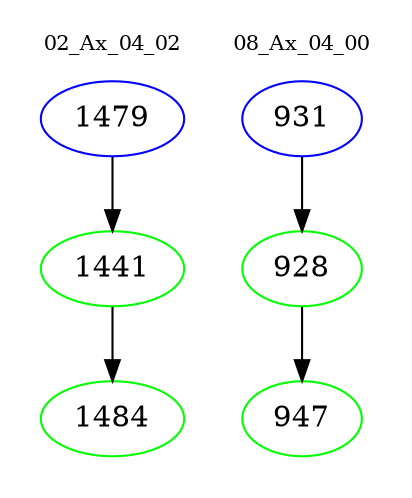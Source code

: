 digraph{
subgraph cluster_0 {
color = white
label = "02_Ax_04_02";
fontsize=10;
T0_1479 [label="1479", color="blue"]
T0_1479 -> T0_1441 [color="black"]
T0_1441 [label="1441", color="green"]
T0_1441 -> T0_1484 [color="black"]
T0_1484 [label="1484", color="green"]
}
subgraph cluster_1 {
color = white
label = "08_Ax_04_00";
fontsize=10;
T1_931 [label="931", color="blue"]
T1_931 -> T1_928 [color="black"]
T1_928 [label="928", color="green"]
T1_928 -> T1_947 [color="black"]
T1_947 [label="947", color="green"]
}
}
